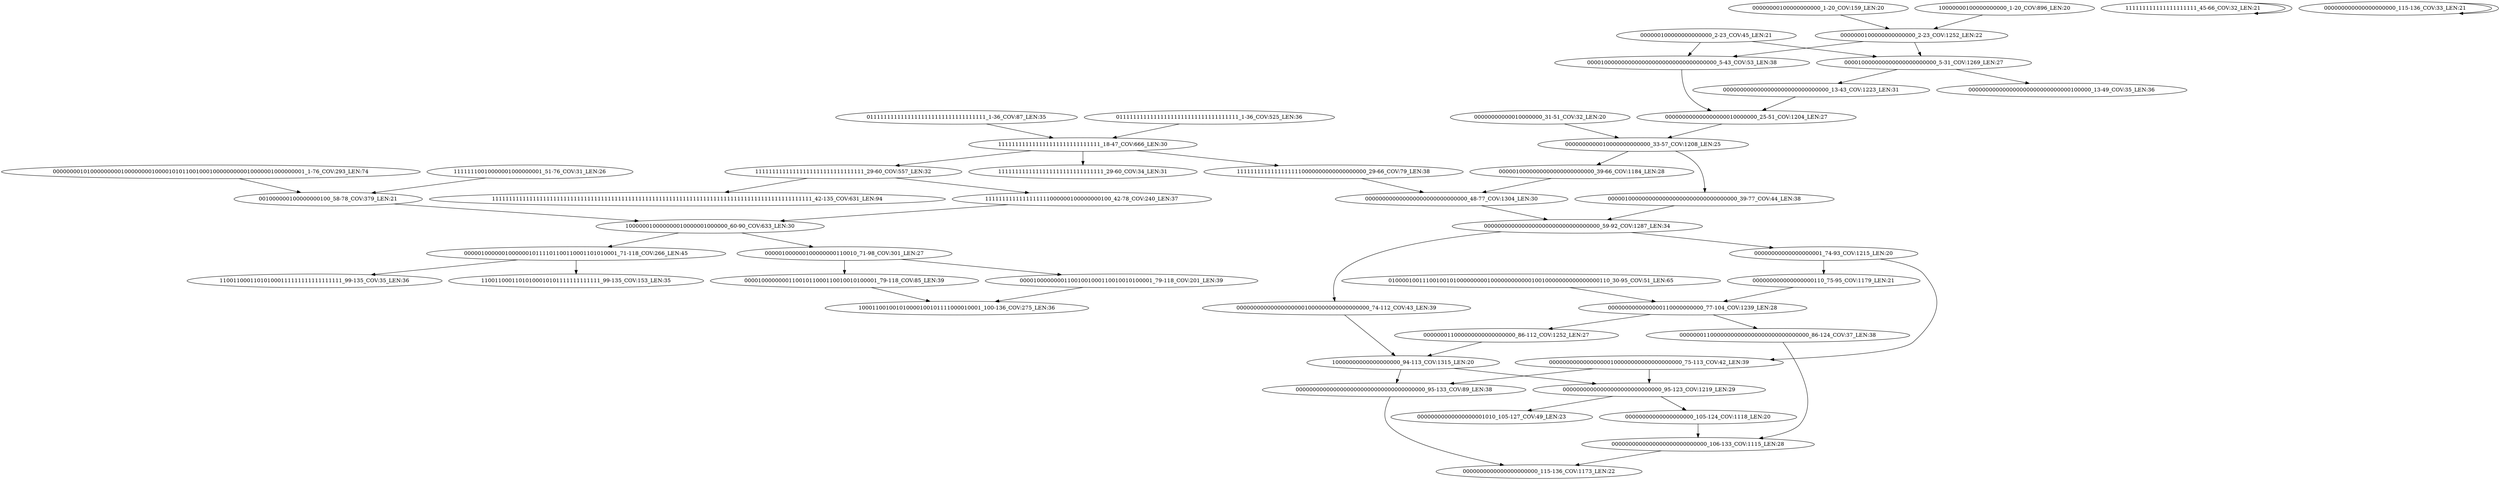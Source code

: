 digraph G {
    "000000000000000000010000000_25-51_COV:1204_LEN:27" -> "0000000000010000000000000_33-57_COV:1208_LEN:25";
    "0000000000000000110000000000_77-104_COV:1239_LEN:28" -> "000000011000000000000000000_86-112_COV:1252_LEN:27";
    "0000000000000000110000000000_77-104_COV:1239_LEN:28" -> "00000001100000000000000000000000000000_86-124_COV:37_LEN:38";
    "01000010011100100101000000000100000000000010010000000000000000110_30-95_COV:51_LEN:65" -> "0000000000000000110000000000_77-104_COV:1239_LEN:28";
    "100000010000000010000001000000_60-90_COV:633_LEN:30" -> "000001000000100000010111101100110001101010001_71-118_COV:266_LEN:45";
    "100000010000000010000001000000_60-90_COV:633_LEN:30" -> "000001000000100000000110010_71-98_COV:301_LEN:27";
    "00000000101000000000100000000100001010110010001000000000010000001000000001_1-76_COV:293_LEN:74" -> "001000000100000000100_58-78_COV:379_LEN:21";
    "01111111111111111111111111111111111_1-36_COV:87_LEN:35" -> "111111111111111111111111111111_18-47_COV:666_LEN:30";
    "10000000000000000000_94-113_COV:1315_LEN:20" -> "00000000000000000000000000000000000000_95-133_COV:89_LEN:38";
    "10000000000000000000_94-113_COV:1315_LEN:20" -> "00000000000000000000000000000_95-123_COV:1219_LEN:29";
    "000000000000000000000000000000_48-77_COV:1304_LEN:30" -> "0000000000000000000000000000000000_59-92_COV:1287_LEN:34";
    "11111110010000001000000001_51-76_COV:31_LEN:26" -> "001000000100000000100_58-78_COV:379_LEN:21";
    "00000000000010000000_31-51_COV:32_LEN:20" -> "0000000000010000000000000_33-57_COV:1208_LEN:25";
    "000010000000011001001000110010010100001_79-118_COV:201_LEN:39" -> "100011001001010000100101111000010001_100-136_COV:275_LEN:36";
    "0000000000000000000000000000000_13-43_COV:1223_LEN:31" -> "000000000000000000010000000_25-51_COV:1204_LEN:27";
    "011111111111111111111111111111111111_1-36_COV:525_LEN:36" -> "111111111111111111111111111111_18-47_COV:666_LEN:30";
    "0000010000000000000000000000_39-66_COV:1184_LEN:28" -> "000000000000000000000000000000_48-77_COV:1304_LEN:30";
    "000000000000000000001000000000000000000_74-112_COV:43_LEN:39" -> "10000000000000000000_94-113_COV:1315_LEN:20";
    "11111111111111111111111111111111_29-60_COV:557_LEN:32" -> "1111111111111111111111111111111111111111111111111111111111111111111111111111111111111111111111_42-135_COV:631_LEN:94";
    "11111111111111111111111111111111_29-60_COV:557_LEN:32" -> "1111111111111111111000000100000000100_42-78_COV:240_LEN:37";
    "000000000000000000110_75-95_COV:1179_LEN:21" -> "0000000000000000110000000000_77-104_COV:1239_LEN:28";
    "00000000000000000000000000000000000000_95-133_COV:89_LEN:38" -> "0000000000000000000000_115-136_COV:1173_LEN:22";
    "0000000000000000000000000000000000_59-92_COV:1287_LEN:34" -> "000000000000000000001000000000000000000_74-112_COV:43_LEN:39";
    "0000000000000000000000000000000000_59-92_COV:1287_LEN:34" -> "00000000000000000001_74-93_COV:1215_LEN:20";
    "0000000000010000000000000_33-57_COV:1208_LEN:25" -> "0000010000000000000000000000_39-66_COV:1184_LEN:28";
    "0000000000010000000000000_33-57_COV:1208_LEN:25" -> "00000100000000000000000000000000000000_39-77_COV:44_LEN:38";
    "00000000000000000000000000000_95-123_COV:1219_LEN:29" -> "00000000000000000000_105-124_COV:1118_LEN:20";
    "00000000000000000000000000000_95-123_COV:1219_LEN:29" -> "00000000000000000001010_105-127_COV:49_LEN:23";
    "111111111111111111111_45-66_COV:32_LEN:21" -> "111111111111111111111_45-66_COV:32_LEN:21";
    "0000000000000000000000000000_106-133_COV:1115_LEN:28" -> "0000000000000000000000_115-136_COV:1173_LEN:22";
    "1111111111111111111000000100000000100_42-78_COV:240_LEN:37" -> "100000010000000010000001000000_60-90_COV:633_LEN:30";
    "00000000100000000000_1-20_COV:159_LEN:20" -> "0000000100000000000000_2-23_COV:1252_LEN:22";
    "111111111111111111111111111111_18-47_COV:666_LEN:30" -> "11111111111111111111111111111111_29-60_COV:557_LEN:32";
    "111111111111111111111111111111_18-47_COV:666_LEN:30" -> "1111111111111111111111111111111_29-60_COV:34_LEN:31";
    "111111111111111111111111111111_18-47_COV:666_LEN:30" -> "11111111111111111110000000000000000000_29-66_COV:79_LEN:38";
    "11111111111111111110000000000000000000_29-66_COV:79_LEN:38" -> "000000000000000000000000000000_48-77_COV:1304_LEN:30";
    "10000000100000000000_1-20_COV:896_LEN:20" -> "0000000100000000000000_2-23_COV:1252_LEN:22";
    "000000100000000000000_2-23_COV:45_LEN:21" -> "000010000000000000000000000_5-31_COV:1269_LEN:27";
    "000000100000000000000_2-23_COV:45_LEN:21" -> "00001000000000000000000000000000000000_5-43_COV:53_LEN:38";
    "000000000000000000100000000000000000000_75-113_COV:42_LEN:39" -> "00000000000000000000000000000000000000_95-133_COV:89_LEN:38";
    "000000000000000000100000000000000000000_75-113_COV:42_LEN:39" -> "00000000000000000000000000000_95-123_COV:1219_LEN:29";
    "0000000100000000000000_2-23_COV:1252_LEN:22" -> "000010000000000000000000000_5-31_COV:1269_LEN:27";
    "0000000100000000000000_2-23_COV:1252_LEN:22" -> "00001000000000000000000000000000000000_5-43_COV:53_LEN:38";
    "000010000000000000000000000_5-31_COV:1269_LEN:27" -> "0000000000000000000000000000000_13-43_COV:1223_LEN:31";
    "000010000000000000000000000_5-31_COV:1269_LEN:27" -> "000000000000000000000000000000100000_13-49_COV:35_LEN:36";
    "00000000000000000001_74-93_COV:1215_LEN:20" -> "000000000000000000110_75-95_COV:1179_LEN:21";
    "00000000000000000001_74-93_COV:1215_LEN:20" -> "000000000000000000100000000000000000000_75-113_COV:42_LEN:39";
    "000000000000000000000_115-136_COV:33_LEN:21" -> "000000000000000000000_115-136_COV:33_LEN:21";
    "00000100000000000000000000000000000000_39-77_COV:44_LEN:38" -> "0000000000000000000000000000000000_59-92_COV:1287_LEN:34";
    "000010000000011001011000110010010100001_79-118_COV:85_LEN:39" -> "100011001001010000100101111000010001_100-136_COV:275_LEN:36";
    "000000011000000000000000000_86-112_COV:1252_LEN:27" -> "10000000000000000000_94-113_COV:1315_LEN:20";
    "00000000000000000000_105-124_COV:1118_LEN:20" -> "0000000000000000000000000000_106-133_COV:1115_LEN:28";
    "000001000000100000010111101100110001101010001_71-118_COV:266_LEN:45" -> "110011000110101000111111111111111111_99-135_COV:35_LEN:36";
    "000001000000100000010111101100110001101010001_71-118_COV:266_LEN:45" -> "11001100011010100010101111111111111_99-135_COV:153_LEN:35";
    "00000001100000000000000000000000000000_86-124_COV:37_LEN:38" -> "0000000000000000000000000000_106-133_COV:1115_LEN:28";
    "000001000000100000000110010_71-98_COV:301_LEN:27" -> "000010000000011001001000110010010100001_79-118_COV:201_LEN:39";
    "000001000000100000000110010_71-98_COV:301_LEN:27" -> "000010000000011001011000110010010100001_79-118_COV:85_LEN:39";
    "00001000000000000000000000000000000000_5-43_COV:53_LEN:38" -> "000000000000000000010000000_25-51_COV:1204_LEN:27";
    "001000000100000000100_58-78_COV:379_LEN:21" -> "100000010000000010000001000000_60-90_COV:633_LEN:30";
}
